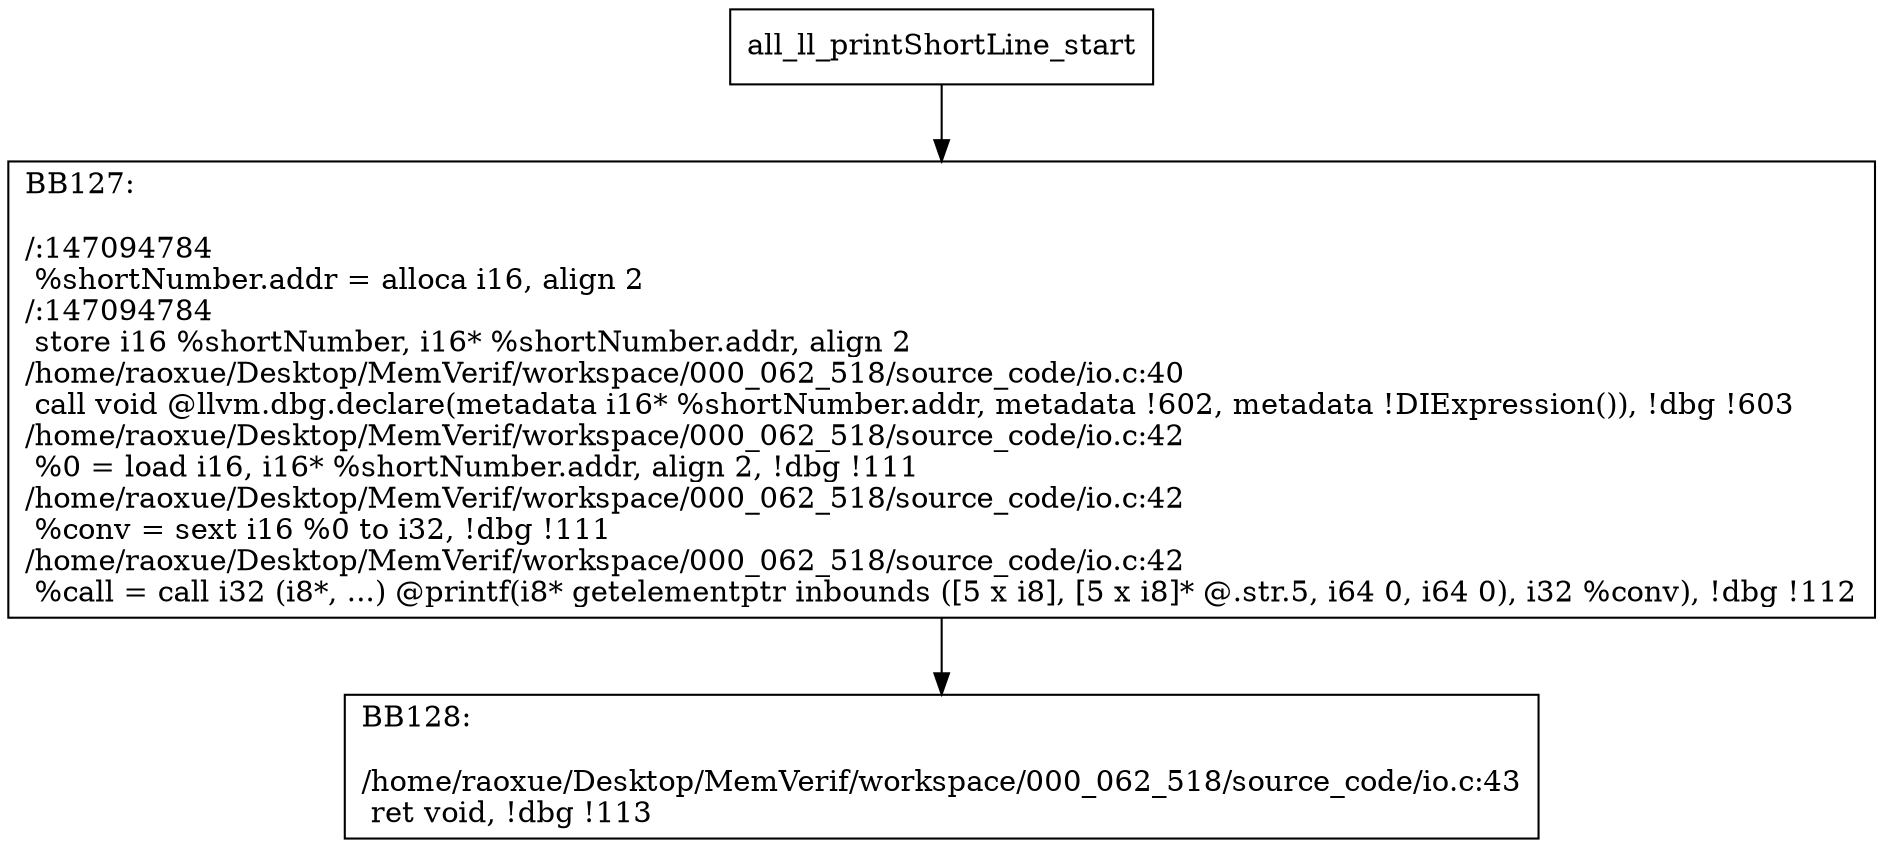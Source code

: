 digraph "CFG for'all_ll_printShortLine' function" {
	BBall_ll_printShortLine_start[shape=record,label="{all_ll_printShortLine_start}"];
	BBall_ll_printShortLine_start-> all_ll_printShortLineBB127;
	all_ll_printShortLineBB127 [shape=record, label="{BB127:\l\l/:147094784\l
  %shortNumber.addr = alloca i16, align 2\l
/:147094784\l
  store i16 %shortNumber, i16* %shortNumber.addr, align 2\l
/home/raoxue/Desktop/MemVerif/workspace/000_062_518/source_code/io.c:40\l
  call void @llvm.dbg.declare(metadata i16* %shortNumber.addr, metadata !602, metadata !DIExpression()), !dbg !603\l
/home/raoxue/Desktop/MemVerif/workspace/000_062_518/source_code/io.c:42\l
  %0 = load i16, i16* %shortNumber.addr, align 2, !dbg !111\l
/home/raoxue/Desktop/MemVerif/workspace/000_062_518/source_code/io.c:42\l
  %conv = sext i16 %0 to i32, !dbg !111\l
/home/raoxue/Desktop/MemVerif/workspace/000_062_518/source_code/io.c:42\l
  %call = call i32 (i8*, ...) @printf(i8* getelementptr inbounds ([5 x i8], [5 x i8]* @.str.5, i64 0, i64 0), i32 %conv), !dbg !112\l
}"];
	all_ll_printShortLineBB127-> all_ll_printShortLineBB128;
	all_ll_printShortLineBB128 [shape=record, label="{BB128:\l\l/home/raoxue/Desktop/MemVerif/workspace/000_062_518/source_code/io.c:43\l
  ret void, !dbg !113\l
}"];
}
